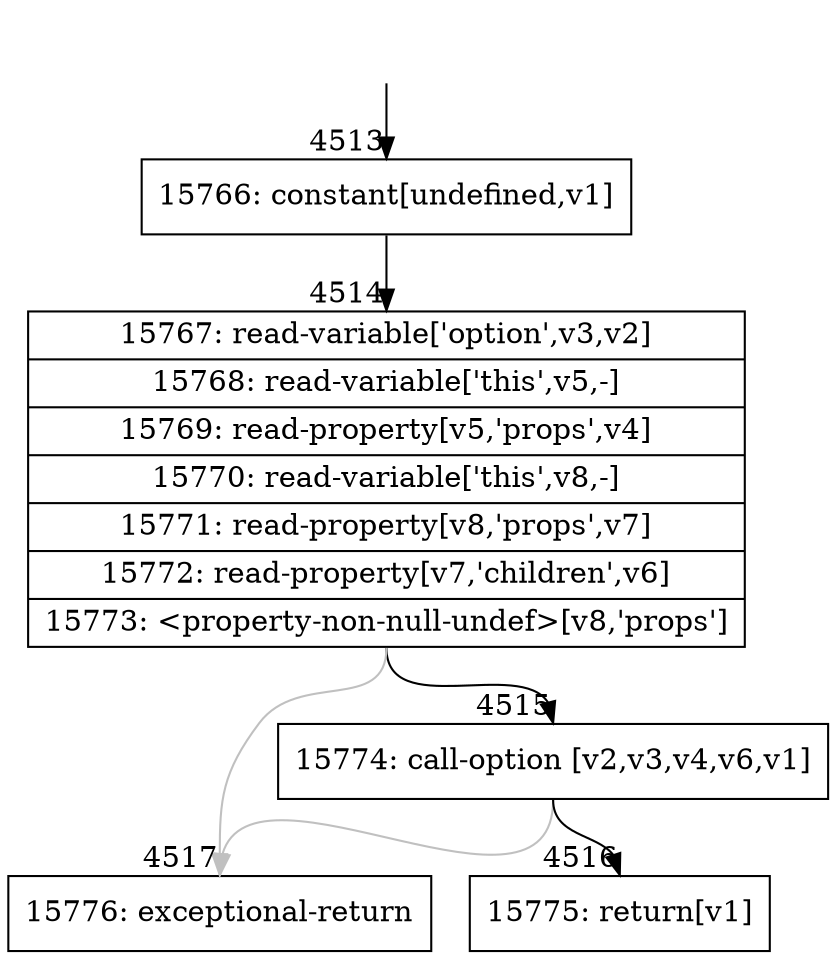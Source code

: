 digraph {
rankdir="TD"
BB_entry306[shape=none,label=""];
BB_entry306 -> BB4513 [tailport=s, headport=n, headlabel="    4513"]
BB4513 [shape=record label="{15766: constant[undefined,v1]}" ] 
BB4513 -> BB4514 [tailport=s, headport=n, headlabel="      4514"]
BB4514 [shape=record label="{15767: read-variable['option',v3,v2]|15768: read-variable['this',v5,-]|15769: read-property[v5,'props',v4]|15770: read-variable['this',v8,-]|15771: read-property[v8,'props',v7]|15772: read-property[v7,'children',v6]|15773: \<property-non-null-undef\>[v8,'props']}" ] 
BB4514 -> BB4515 [tailport=s, headport=n, headlabel="      4515"]
BB4514 -> BB4517 [tailport=s, headport=n, color=gray, headlabel="      4517"]
BB4515 [shape=record label="{15774: call-option [v2,v3,v4,v6,v1]}" ] 
BB4515 -> BB4516 [tailport=s, headport=n, headlabel="      4516"]
BB4515 -> BB4517 [tailport=s, headport=n, color=gray]
BB4516 [shape=record label="{15775: return[v1]}" ] 
BB4517 [shape=record label="{15776: exceptional-return}" ] 
//#$~ 8480
}
